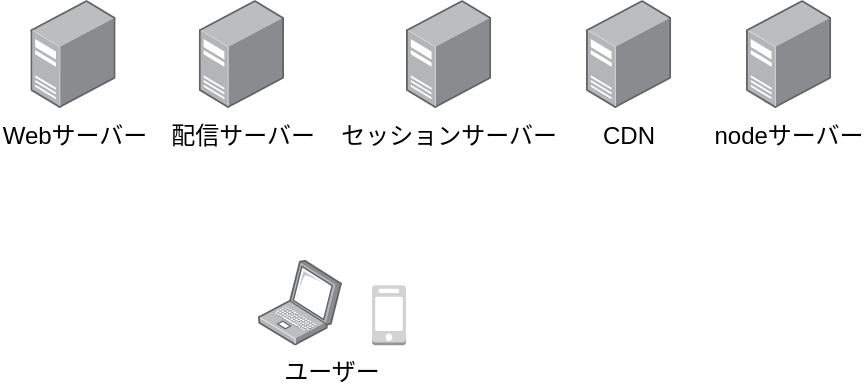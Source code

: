 <mxfile version="21.2.1" type="github">
  <diagram name="Page-1" id="e3a06f82-3646-2815-327d-82caf3d4e204">
    <mxGraphModel dx="1434" dy="804" grid="1" gridSize="10" guides="1" tooltips="1" connect="1" arrows="1" fold="1" page="1" pageScale="1.5" pageWidth="1169" pageHeight="826" background="none" math="0" shadow="0">
      <root>
        <mxCell id="0" style=";html=1;" />
        <mxCell id="1" style=";html=1;" parent="0" />
        <mxCell id="fsJcQq7HWgbH1uvb0fze-1" value="配信サーバー" style="image;points=[];aspect=fixed;html=1;align=center;shadow=0;dashed=0;image=img/lib/allied_telesis/computer_and_terminals/Server_Desktop.svg;" parent="1" vertex="1">
          <mxGeometry x="866.4" y="350" width="42.6" height="54" as="geometry" />
        </mxCell>
        <mxCell id="fsJcQq7HWgbH1uvb0fze-2" value="Webサーバー" style="image;points=[];aspect=fixed;html=1;align=center;shadow=0;dashed=0;image=img/lib/allied_telesis/computer_and_terminals/Server_Desktop.svg;" parent="1" vertex="1">
          <mxGeometry x="782.2" y="350" width="42.6" height="54" as="geometry" />
        </mxCell>
        <mxCell id="fsJcQq7HWgbH1uvb0fze-3" value="セッションサーバー" style="image;points=[];aspect=fixed;html=1;align=center;shadow=0;dashed=0;image=img/lib/allied_telesis/computer_and_terminals/Server_Desktop.svg;" parent="1" vertex="1">
          <mxGeometry x="970" y="350" width="42.6" height="54" as="geometry" />
        </mxCell>
        <mxCell id="fsJcQq7HWgbH1uvb0fze-4" value="CDN" style="image;points=[];aspect=fixed;html=1;align=center;shadow=0;dashed=0;image=img/lib/allied_telesis/computer_and_terminals/Server_Desktop.svg;" parent="1" vertex="1">
          <mxGeometry x="1060" y="350" width="42.6" height="54" as="geometry" />
        </mxCell>
        <mxCell id="fsJcQq7HWgbH1uvb0fze-8" value="&#xa;&#xa;&#xa;ユーザー" style="group" parent="1" vertex="1" connectable="0">
          <mxGeometry x="896" y="480" width="74" height="42.6" as="geometry" />
        </mxCell>
        <mxCell id="fsJcQq7HWgbH1uvb0fze-5" value="" style="image;points=[];aspect=fixed;html=1;align=center;shadow=0;dashed=0;image=img/lib/allied_telesis/computer_and_terminals/Laptop.svg;" parent="fsJcQq7HWgbH1uvb0fze-8" vertex="1">
          <mxGeometry width="42" height="42.6" as="geometry" />
        </mxCell>
        <mxCell id="fsJcQq7HWgbH1uvb0fze-6" value="" style="outlineConnect=0;dashed=0;verticalLabelPosition=bottom;verticalAlign=top;align=center;html=1;shape=mxgraph.aws3.mobile_client;fillColor=#D2D3D3;gradientColor=none;" parent="fsJcQq7HWgbH1uvb0fze-8" vertex="1">
          <mxGeometry x="57" y="12.6" width="17" height="30" as="geometry" />
        </mxCell>
        <mxCell id="5eBWX1mvNDIF04aTg_uG-1" value="nodeサーバー" style="image;points=[];aspect=fixed;html=1;align=center;shadow=0;dashed=0;image=img/lib/allied_telesis/computer_and_terminals/Server_Desktop.svg;" vertex="1" parent="1">
          <mxGeometry x="1140" y="350" width="42.6" height="54" as="geometry" />
        </mxCell>
      </root>
    </mxGraphModel>
  </diagram>
</mxfile>
